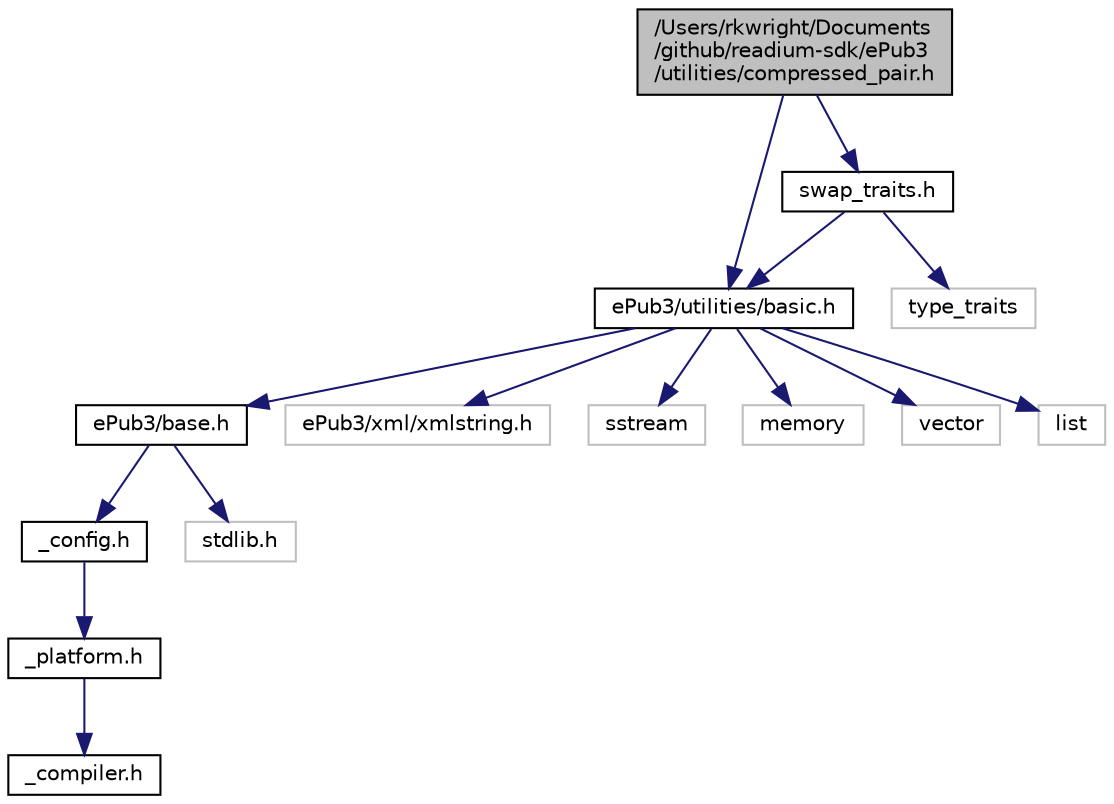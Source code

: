 digraph "/Users/rkwright/Documents/github/readium-sdk/ePub3/utilities/compressed_pair.h"
{
  edge [fontname="Helvetica",fontsize="10",labelfontname="Helvetica",labelfontsize="10"];
  node [fontname="Helvetica",fontsize="10",shape=record];
  Node1 [label="/Users/rkwright/Documents\l/github/readium-sdk/ePub3\l/utilities/compressed_pair.h",height=0.2,width=0.4,color="black", fillcolor="grey75", style="filled" fontcolor="black"];
  Node1 -> Node2 [color="midnightblue",fontsize="10",style="solid",fontname="Helvetica"];
  Node2 [label="ePub3/utilities/basic.h",height=0.2,width=0.4,color="black", fillcolor="white", style="filled",URL="$basic_8h.xhtml"];
  Node2 -> Node3 [color="midnightblue",fontsize="10",style="solid",fontname="Helvetica"];
  Node3 [label="ePub3/base.h",height=0.2,width=0.4,color="black", fillcolor="white", style="filled",URL="$base_8h.xhtml"];
  Node3 -> Node4 [color="midnightblue",fontsize="10",style="solid",fontname="Helvetica"];
  Node4 [label="_config.h",height=0.2,width=0.4,color="black", fillcolor="white", style="filled",URL="$__config_8h.xhtml"];
  Node4 -> Node5 [color="midnightblue",fontsize="10",style="solid",fontname="Helvetica"];
  Node5 [label="_platform.h",height=0.2,width=0.4,color="black", fillcolor="white", style="filled",URL="$__platform_8h.xhtml"];
  Node5 -> Node6 [color="midnightblue",fontsize="10",style="solid",fontname="Helvetica"];
  Node6 [label="_compiler.h",height=0.2,width=0.4,color="black", fillcolor="white", style="filled",URL="$__compiler_8h.xhtml"];
  Node3 -> Node7 [color="midnightblue",fontsize="10",style="solid",fontname="Helvetica"];
  Node7 [label="stdlib.h",height=0.2,width=0.4,color="grey75", fillcolor="white", style="filled"];
  Node2 -> Node8 [color="midnightblue",fontsize="10",style="solid",fontname="Helvetica"];
  Node8 [label="ePub3/xml/xmlstring.h",height=0.2,width=0.4,color="grey75", fillcolor="white", style="filled"];
  Node2 -> Node9 [color="midnightblue",fontsize="10",style="solid",fontname="Helvetica"];
  Node9 [label="sstream",height=0.2,width=0.4,color="grey75", fillcolor="white", style="filled"];
  Node2 -> Node10 [color="midnightblue",fontsize="10",style="solid",fontname="Helvetica"];
  Node10 [label="memory",height=0.2,width=0.4,color="grey75", fillcolor="white", style="filled"];
  Node2 -> Node11 [color="midnightblue",fontsize="10",style="solid",fontname="Helvetica"];
  Node11 [label="vector",height=0.2,width=0.4,color="grey75", fillcolor="white", style="filled"];
  Node2 -> Node12 [color="midnightblue",fontsize="10",style="solid",fontname="Helvetica"];
  Node12 [label="list",height=0.2,width=0.4,color="grey75", fillcolor="white", style="filled"];
  Node1 -> Node13 [color="midnightblue",fontsize="10",style="solid",fontname="Helvetica"];
  Node13 [label="swap_traits.h",height=0.2,width=0.4,color="black", fillcolor="white", style="filled",URL="$swap__traits_8h.xhtml"];
  Node13 -> Node2 [color="midnightblue",fontsize="10",style="solid",fontname="Helvetica"];
  Node13 -> Node14 [color="midnightblue",fontsize="10",style="solid",fontname="Helvetica"];
  Node14 [label="type_traits",height=0.2,width=0.4,color="grey75", fillcolor="white", style="filled"];
}
